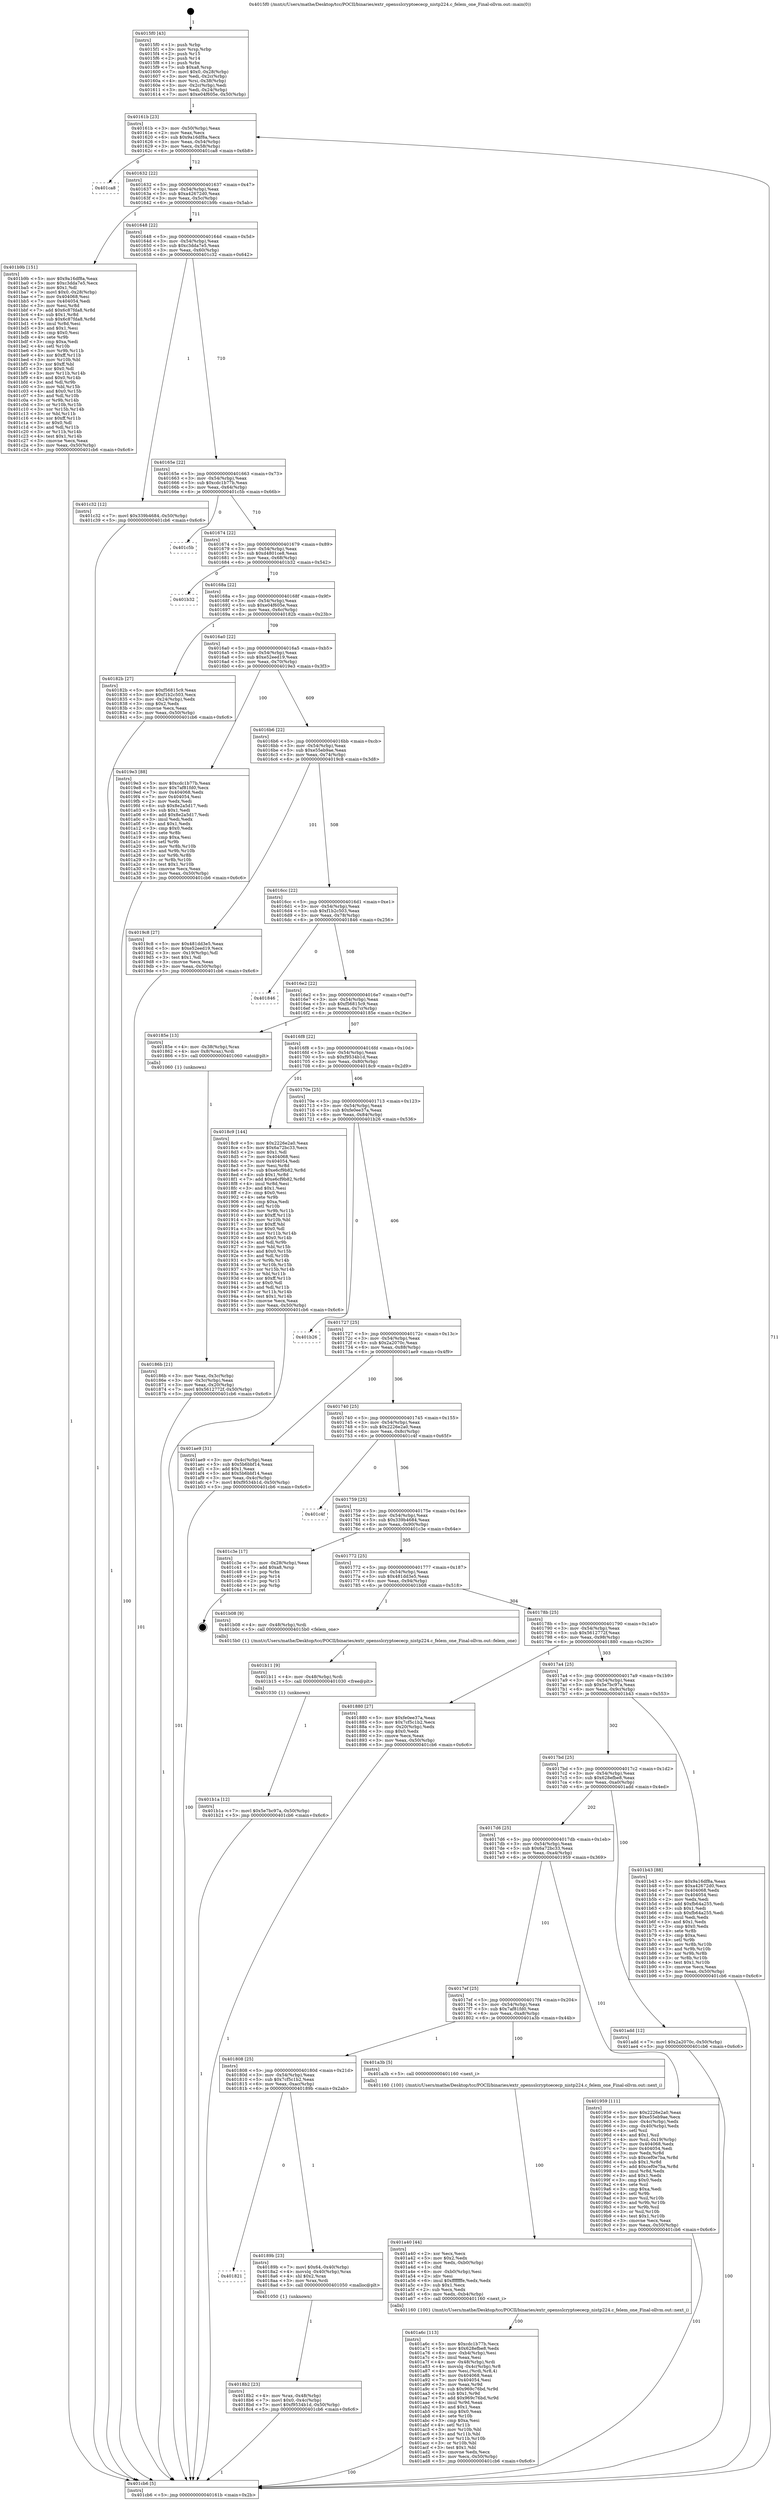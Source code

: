 digraph "0x4015f0" {
  label = "0x4015f0 (/mnt/c/Users/mathe/Desktop/tcc/POCII/binaries/extr_opensslcryptoececp_nistp224.c_felem_one_Final-ollvm.out::main(0))"
  labelloc = "t"
  node[shape=record]

  Entry [label="",width=0.3,height=0.3,shape=circle,fillcolor=black,style=filled]
  "0x40161b" [label="{
     0x40161b [23]\l
     | [instrs]\l
     &nbsp;&nbsp;0x40161b \<+3\>: mov -0x50(%rbp),%eax\l
     &nbsp;&nbsp;0x40161e \<+2\>: mov %eax,%ecx\l
     &nbsp;&nbsp;0x401620 \<+6\>: sub $0x9a16df8a,%ecx\l
     &nbsp;&nbsp;0x401626 \<+3\>: mov %eax,-0x54(%rbp)\l
     &nbsp;&nbsp;0x401629 \<+3\>: mov %ecx,-0x58(%rbp)\l
     &nbsp;&nbsp;0x40162c \<+6\>: je 0000000000401ca8 \<main+0x6b8\>\l
  }"]
  "0x401ca8" [label="{
     0x401ca8\l
  }", style=dashed]
  "0x401632" [label="{
     0x401632 [22]\l
     | [instrs]\l
     &nbsp;&nbsp;0x401632 \<+5\>: jmp 0000000000401637 \<main+0x47\>\l
     &nbsp;&nbsp;0x401637 \<+3\>: mov -0x54(%rbp),%eax\l
     &nbsp;&nbsp;0x40163a \<+5\>: sub $0xa42672d0,%eax\l
     &nbsp;&nbsp;0x40163f \<+3\>: mov %eax,-0x5c(%rbp)\l
     &nbsp;&nbsp;0x401642 \<+6\>: je 0000000000401b9b \<main+0x5ab\>\l
  }"]
  Exit [label="",width=0.3,height=0.3,shape=circle,fillcolor=black,style=filled,peripheries=2]
  "0x401b9b" [label="{
     0x401b9b [151]\l
     | [instrs]\l
     &nbsp;&nbsp;0x401b9b \<+5\>: mov $0x9a16df8a,%eax\l
     &nbsp;&nbsp;0x401ba0 \<+5\>: mov $0xc3dda7e5,%ecx\l
     &nbsp;&nbsp;0x401ba5 \<+2\>: mov $0x1,%dl\l
     &nbsp;&nbsp;0x401ba7 \<+7\>: movl $0x0,-0x28(%rbp)\l
     &nbsp;&nbsp;0x401bae \<+7\>: mov 0x404068,%esi\l
     &nbsp;&nbsp;0x401bb5 \<+7\>: mov 0x404054,%edi\l
     &nbsp;&nbsp;0x401bbc \<+3\>: mov %esi,%r8d\l
     &nbsp;&nbsp;0x401bbf \<+7\>: add $0x6c87fda8,%r8d\l
     &nbsp;&nbsp;0x401bc6 \<+4\>: sub $0x1,%r8d\l
     &nbsp;&nbsp;0x401bca \<+7\>: sub $0x6c87fda8,%r8d\l
     &nbsp;&nbsp;0x401bd1 \<+4\>: imul %r8d,%esi\l
     &nbsp;&nbsp;0x401bd5 \<+3\>: and $0x1,%esi\l
     &nbsp;&nbsp;0x401bd8 \<+3\>: cmp $0x0,%esi\l
     &nbsp;&nbsp;0x401bdb \<+4\>: sete %r9b\l
     &nbsp;&nbsp;0x401bdf \<+3\>: cmp $0xa,%edi\l
     &nbsp;&nbsp;0x401be2 \<+4\>: setl %r10b\l
     &nbsp;&nbsp;0x401be6 \<+3\>: mov %r9b,%r11b\l
     &nbsp;&nbsp;0x401be9 \<+4\>: xor $0xff,%r11b\l
     &nbsp;&nbsp;0x401bed \<+3\>: mov %r10b,%bl\l
     &nbsp;&nbsp;0x401bf0 \<+3\>: xor $0xff,%bl\l
     &nbsp;&nbsp;0x401bf3 \<+3\>: xor $0x0,%dl\l
     &nbsp;&nbsp;0x401bf6 \<+3\>: mov %r11b,%r14b\l
     &nbsp;&nbsp;0x401bf9 \<+4\>: and $0x0,%r14b\l
     &nbsp;&nbsp;0x401bfd \<+3\>: and %dl,%r9b\l
     &nbsp;&nbsp;0x401c00 \<+3\>: mov %bl,%r15b\l
     &nbsp;&nbsp;0x401c03 \<+4\>: and $0x0,%r15b\l
     &nbsp;&nbsp;0x401c07 \<+3\>: and %dl,%r10b\l
     &nbsp;&nbsp;0x401c0a \<+3\>: or %r9b,%r14b\l
     &nbsp;&nbsp;0x401c0d \<+3\>: or %r10b,%r15b\l
     &nbsp;&nbsp;0x401c10 \<+3\>: xor %r15b,%r14b\l
     &nbsp;&nbsp;0x401c13 \<+3\>: or %bl,%r11b\l
     &nbsp;&nbsp;0x401c16 \<+4\>: xor $0xff,%r11b\l
     &nbsp;&nbsp;0x401c1a \<+3\>: or $0x0,%dl\l
     &nbsp;&nbsp;0x401c1d \<+3\>: and %dl,%r11b\l
     &nbsp;&nbsp;0x401c20 \<+3\>: or %r11b,%r14b\l
     &nbsp;&nbsp;0x401c23 \<+4\>: test $0x1,%r14b\l
     &nbsp;&nbsp;0x401c27 \<+3\>: cmovne %ecx,%eax\l
     &nbsp;&nbsp;0x401c2a \<+3\>: mov %eax,-0x50(%rbp)\l
     &nbsp;&nbsp;0x401c2d \<+5\>: jmp 0000000000401cb6 \<main+0x6c6\>\l
  }"]
  "0x401648" [label="{
     0x401648 [22]\l
     | [instrs]\l
     &nbsp;&nbsp;0x401648 \<+5\>: jmp 000000000040164d \<main+0x5d\>\l
     &nbsp;&nbsp;0x40164d \<+3\>: mov -0x54(%rbp),%eax\l
     &nbsp;&nbsp;0x401650 \<+5\>: sub $0xc3dda7e5,%eax\l
     &nbsp;&nbsp;0x401655 \<+3\>: mov %eax,-0x60(%rbp)\l
     &nbsp;&nbsp;0x401658 \<+6\>: je 0000000000401c32 \<main+0x642\>\l
  }"]
  "0x401b1a" [label="{
     0x401b1a [12]\l
     | [instrs]\l
     &nbsp;&nbsp;0x401b1a \<+7\>: movl $0x5e7bc97a,-0x50(%rbp)\l
     &nbsp;&nbsp;0x401b21 \<+5\>: jmp 0000000000401cb6 \<main+0x6c6\>\l
  }"]
  "0x401c32" [label="{
     0x401c32 [12]\l
     | [instrs]\l
     &nbsp;&nbsp;0x401c32 \<+7\>: movl $0x339b4684,-0x50(%rbp)\l
     &nbsp;&nbsp;0x401c39 \<+5\>: jmp 0000000000401cb6 \<main+0x6c6\>\l
  }"]
  "0x40165e" [label="{
     0x40165e [22]\l
     | [instrs]\l
     &nbsp;&nbsp;0x40165e \<+5\>: jmp 0000000000401663 \<main+0x73\>\l
     &nbsp;&nbsp;0x401663 \<+3\>: mov -0x54(%rbp),%eax\l
     &nbsp;&nbsp;0x401666 \<+5\>: sub $0xcdc1b77b,%eax\l
     &nbsp;&nbsp;0x40166b \<+3\>: mov %eax,-0x64(%rbp)\l
     &nbsp;&nbsp;0x40166e \<+6\>: je 0000000000401c5b \<main+0x66b\>\l
  }"]
  "0x401b11" [label="{
     0x401b11 [9]\l
     | [instrs]\l
     &nbsp;&nbsp;0x401b11 \<+4\>: mov -0x48(%rbp),%rdi\l
     &nbsp;&nbsp;0x401b15 \<+5\>: call 0000000000401030 \<free@plt\>\l
     | [calls]\l
     &nbsp;&nbsp;0x401030 \{1\} (unknown)\l
  }"]
  "0x401c5b" [label="{
     0x401c5b\l
  }", style=dashed]
  "0x401674" [label="{
     0x401674 [22]\l
     | [instrs]\l
     &nbsp;&nbsp;0x401674 \<+5\>: jmp 0000000000401679 \<main+0x89\>\l
     &nbsp;&nbsp;0x401679 \<+3\>: mov -0x54(%rbp),%eax\l
     &nbsp;&nbsp;0x40167c \<+5\>: sub $0xd4801ce8,%eax\l
     &nbsp;&nbsp;0x401681 \<+3\>: mov %eax,-0x68(%rbp)\l
     &nbsp;&nbsp;0x401684 \<+6\>: je 0000000000401b32 \<main+0x542\>\l
  }"]
  "0x401a6c" [label="{
     0x401a6c [113]\l
     | [instrs]\l
     &nbsp;&nbsp;0x401a6c \<+5\>: mov $0xcdc1b77b,%ecx\l
     &nbsp;&nbsp;0x401a71 \<+5\>: mov $0x628efbe8,%edx\l
     &nbsp;&nbsp;0x401a76 \<+6\>: mov -0xb4(%rbp),%esi\l
     &nbsp;&nbsp;0x401a7c \<+3\>: imul %eax,%esi\l
     &nbsp;&nbsp;0x401a7f \<+4\>: mov -0x48(%rbp),%rdi\l
     &nbsp;&nbsp;0x401a83 \<+4\>: movslq -0x4c(%rbp),%r8\l
     &nbsp;&nbsp;0x401a87 \<+4\>: mov %esi,(%rdi,%r8,4)\l
     &nbsp;&nbsp;0x401a8b \<+7\>: mov 0x404068,%eax\l
     &nbsp;&nbsp;0x401a92 \<+7\>: mov 0x404054,%esi\l
     &nbsp;&nbsp;0x401a99 \<+3\>: mov %eax,%r9d\l
     &nbsp;&nbsp;0x401a9c \<+7\>: sub $0x969c76bd,%r9d\l
     &nbsp;&nbsp;0x401aa3 \<+4\>: sub $0x1,%r9d\l
     &nbsp;&nbsp;0x401aa7 \<+7\>: add $0x969c76bd,%r9d\l
     &nbsp;&nbsp;0x401aae \<+4\>: imul %r9d,%eax\l
     &nbsp;&nbsp;0x401ab2 \<+3\>: and $0x1,%eax\l
     &nbsp;&nbsp;0x401ab5 \<+3\>: cmp $0x0,%eax\l
     &nbsp;&nbsp;0x401ab8 \<+4\>: sete %r10b\l
     &nbsp;&nbsp;0x401abc \<+3\>: cmp $0xa,%esi\l
     &nbsp;&nbsp;0x401abf \<+4\>: setl %r11b\l
     &nbsp;&nbsp;0x401ac3 \<+3\>: mov %r10b,%bl\l
     &nbsp;&nbsp;0x401ac6 \<+3\>: and %r11b,%bl\l
     &nbsp;&nbsp;0x401ac9 \<+3\>: xor %r11b,%r10b\l
     &nbsp;&nbsp;0x401acc \<+3\>: or %r10b,%bl\l
     &nbsp;&nbsp;0x401acf \<+3\>: test $0x1,%bl\l
     &nbsp;&nbsp;0x401ad2 \<+3\>: cmovne %edx,%ecx\l
     &nbsp;&nbsp;0x401ad5 \<+3\>: mov %ecx,-0x50(%rbp)\l
     &nbsp;&nbsp;0x401ad8 \<+5\>: jmp 0000000000401cb6 \<main+0x6c6\>\l
  }"]
  "0x401b32" [label="{
     0x401b32\l
  }", style=dashed]
  "0x40168a" [label="{
     0x40168a [22]\l
     | [instrs]\l
     &nbsp;&nbsp;0x40168a \<+5\>: jmp 000000000040168f \<main+0x9f\>\l
     &nbsp;&nbsp;0x40168f \<+3\>: mov -0x54(%rbp),%eax\l
     &nbsp;&nbsp;0x401692 \<+5\>: sub $0xe04f605e,%eax\l
     &nbsp;&nbsp;0x401697 \<+3\>: mov %eax,-0x6c(%rbp)\l
     &nbsp;&nbsp;0x40169a \<+6\>: je 000000000040182b \<main+0x23b\>\l
  }"]
  "0x401a40" [label="{
     0x401a40 [44]\l
     | [instrs]\l
     &nbsp;&nbsp;0x401a40 \<+2\>: xor %ecx,%ecx\l
     &nbsp;&nbsp;0x401a42 \<+5\>: mov $0x2,%edx\l
     &nbsp;&nbsp;0x401a47 \<+6\>: mov %edx,-0xb0(%rbp)\l
     &nbsp;&nbsp;0x401a4d \<+1\>: cltd\l
     &nbsp;&nbsp;0x401a4e \<+6\>: mov -0xb0(%rbp),%esi\l
     &nbsp;&nbsp;0x401a54 \<+2\>: idiv %esi\l
     &nbsp;&nbsp;0x401a56 \<+6\>: imul $0xfffffffe,%edx,%edx\l
     &nbsp;&nbsp;0x401a5c \<+3\>: sub $0x1,%ecx\l
     &nbsp;&nbsp;0x401a5f \<+2\>: sub %ecx,%edx\l
     &nbsp;&nbsp;0x401a61 \<+6\>: mov %edx,-0xb4(%rbp)\l
     &nbsp;&nbsp;0x401a67 \<+5\>: call 0000000000401160 \<next_i\>\l
     | [calls]\l
     &nbsp;&nbsp;0x401160 \{100\} (/mnt/c/Users/mathe/Desktop/tcc/POCII/binaries/extr_opensslcryptoececp_nistp224.c_felem_one_Final-ollvm.out::next_i)\l
  }"]
  "0x40182b" [label="{
     0x40182b [27]\l
     | [instrs]\l
     &nbsp;&nbsp;0x40182b \<+5\>: mov $0xf56815c9,%eax\l
     &nbsp;&nbsp;0x401830 \<+5\>: mov $0xf1b2c503,%ecx\l
     &nbsp;&nbsp;0x401835 \<+3\>: mov -0x24(%rbp),%edx\l
     &nbsp;&nbsp;0x401838 \<+3\>: cmp $0x2,%edx\l
     &nbsp;&nbsp;0x40183b \<+3\>: cmovne %ecx,%eax\l
     &nbsp;&nbsp;0x40183e \<+3\>: mov %eax,-0x50(%rbp)\l
     &nbsp;&nbsp;0x401841 \<+5\>: jmp 0000000000401cb6 \<main+0x6c6\>\l
  }"]
  "0x4016a0" [label="{
     0x4016a0 [22]\l
     | [instrs]\l
     &nbsp;&nbsp;0x4016a0 \<+5\>: jmp 00000000004016a5 \<main+0xb5\>\l
     &nbsp;&nbsp;0x4016a5 \<+3\>: mov -0x54(%rbp),%eax\l
     &nbsp;&nbsp;0x4016a8 \<+5\>: sub $0xe52eed19,%eax\l
     &nbsp;&nbsp;0x4016ad \<+3\>: mov %eax,-0x70(%rbp)\l
     &nbsp;&nbsp;0x4016b0 \<+6\>: je 00000000004019e3 \<main+0x3f3\>\l
  }"]
  "0x401cb6" [label="{
     0x401cb6 [5]\l
     | [instrs]\l
     &nbsp;&nbsp;0x401cb6 \<+5\>: jmp 000000000040161b \<main+0x2b\>\l
  }"]
  "0x4015f0" [label="{
     0x4015f0 [43]\l
     | [instrs]\l
     &nbsp;&nbsp;0x4015f0 \<+1\>: push %rbp\l
     &nbsp;&nbsp;0x4015f1 \<+3\>: mov %rsp,%rbp\l
     &nbsp;&nbsp;0x4015f4 \<+2\>: push %r15\l
     &nbsp;&nbsp;0x4015f6 \<+2\>: push %r14\l
     &nbsp;&nbsp;0x4015f8 \<+1\>: push %rbx\l
     &nbsp;&nbsp;0x4015f9 \<+7\>: sub $0xa8,%rsp\l
     &nbsp;&nbsp;0x401600 \<+7\>: movl $0x0,-0x28(%rbp)\l
     &nbsp;&nbsp;0x401607 \<+3\>: mov %edi,-0x2c(%rbp)\l
     &nbsp;&nbsp;0x40160a \<+4\>: mov %rsi,-0x38(%rbp)\l
     &nbsp;&nbsp;0x40160e \<+3\>: mov -0x2c(%rbp),%edi\l
     &nbsp;&nbsp;0x401611 \<+3\>: mov %edi,-0x24(%rbp)\l
     &nbsp;&nbsp;0x401614 \<+7\>: movl $0xe04f605e,-0x50(%rbp)\l
  }"]
  "0x4018b2" [label="{
     0x4018b2 [23]\l
     | [instrs]\l
     &nbsp;&nbsp;0x4018b2 \<+4\>: mov %rax,-0x48(%rbp)\l
     &nbsp;&nbsp;0x4018b6 \<+7\>: movl $0x0,-0x4c(%rbp)\l
     &nbsp;&nbsp;0x4018bd \<+7\>: movl $0xf9534b1d,-0x50(%rbp)\l
     &nbsp;&nbsp;0x4018c4 \<+5\>: jmp 0000000000401cb6 \<main+0x6c6\>\l
  }"]
  "0x4019e3" [label="{
     0x4019e3 [88]\l
     | [instrs]\l
     &nbsp;&nbsp;0x4019e3 \<+5\>: mov $0xcdc1b77b,%eax\l
     &nbsp;&nbsp;0x4019e8 \<+5\>: mov $0x7af81fd0,%ecx\l
     &nbsp;&nbsp;0x4019ed \<+7\>: mov 0x404068,%edx\l
     &nbsp;&nbsp;0x4019f4 \<+7\>: mov 0x404054,%esi\l
     &nbsp;&nbsp;0x4019fb \<+2\>: mov %edx,%edi\l
     &nbsp;&nbsp;0x4019fd \<+6\>: sub $0x8e2a5d17,%edi\l
     &nbsp;&nbsp;0x401a03 \<+3\>: sub $0x1,%edi\l
     &nbsp;&nbsp;0x401a06 \<+6\>: add $0x8e2a5d17,%edi\l
     &nbsp;&nbsp;0x401a0c \<+3\>: imul %edi,%edx\l
     &nbsp;&nbsp;0x401a0f \<+3\>: and $0x1,%edx\l
     &nbsp;&nbsp;0x401a12 \<+3\>: cmp $0x0,%edx\l
     &nbsp;&nbsp;0x401a15 \<+4\>: sete %r8b\l
     &nbsp;&nbsp;0x401a19 \<+3\>: cmp $0xa,%esi\l
     &nbsp;&nbsp;0x401a1c \<+4\>: setl %r9b\l
     &nbsp;&nbsp;0x401a20 \<+3\>: mov %r8b,%r10b\l
     &nbsp;&nbsp;0x401a23 \<+3\>: and %r9b,%r10b\l
     &nbsp;&nbsp;0x401a26 \<+3\>: xor %r9b,%r8b\l
     &nbsp;&nbsp;0x401a29 \<+3\>: or %r8b,%r10b\l
     &nbsp;&nbsp;0x401a2c \<+4\>: test $0x1,%r10b\l
     &nbsp;&nbsp;0x401a30 \<+3\>: cmovne %ecx,%eax\l
     &nbsp;&nbsp;0x401a33 \<+3\>: mov %eax,-0x50(%rbp)\l
     &nbsp;&nbsp;0x401a36 \<+5\>: jmp 0000000000401cb6 \<main+0x6c6\>\l
  }"]
  "0x4016b6" [label="{
     0x4016b6 [22]\l
     | [instrs]\l
     &nbsp;&nbsp;0x4016b6 \<+5\>: jmp 00000000004016bb \<main+0xcb\>\l
     &nbsp;&nbsp;0x4016bb \<+3\>: mov -0x54(%rbp),%eax\l
     &nbsp;&nbsp;0x4016be \<+5\>: sub $0xe55eb9ae,%eax\l
     &nbsp;&nbsp;0x4016c3 \<+3\>: mov %eax,-0x74(%rbp)\l
     &nbsp;&nbsp;0x4016c6 \<+6\>: je 00000000004019c8 \<main+0x3d8\>\l
  }"]
  "0x401821" [label="{
     0x401821\l
  }", style=dashed]
  "0x4019c8" [label="{
     0x4019c8 [27]\l
     | [instrs]\l
     &nbsp;&nbsp;0x4019c8 \<+5\>: mov $0x481dd3e5,%eax\l
     &nbsp;&nbsp;0x4019cd \<+5\>: mov $0xe52eed19,%ecx\l
     &nbsp;&nbsp;0x4019d2 \<+3\>: mov -0x19(%rbp),%dl\l
     &nbsp;&nbsp;0x4019d5 \<+3\>: test $0x1,%dl\l
     &nbsp;&nbsp;0x4019d8 \<+3\>: cmovne %ecx,%eax\l
     &nbsp;&nbsp;0x4019db \<+3\>: mov %eax,-0x50(%rbp)\l
     &nbsp;&nbsp;0x4019de \<+5\>: jmp 0000000000401cb6 \<main+0x6c6\>\l
  }"]
  "0x4016cc" [label="{
     0x4016cc [22]\l
     | [instrs]\l
     &nbsp;&nbsp;0x4016cc \<+5\>: jmp 00000000004016d1 \<main+0xe1\>\l
     &nbsp;&nbsp;0x4016d1 \<+3\>: mov -0x54(%rbp),%eax\l
     &nbsp;&nbsp;0x4016d4 \<+5\>: sub $0xf1b2c503,%eax\l
     &nbsp;&nbsp;0x4016d9 \<+3\>: mov %eax,-0x78(%rbp)\l
     &nbsp;&nbsp;0x4016dc \<+6\>: je 0000000000401846 \<main+0x256\>\l
  }"]
  "0x40189b" [label="{
     0x40189b [23]\l
     | [instrs]\l
     &nbsp;&nbsp;0x40189b \<+7\>: movl $0x64,-0x40(%rbp)\l
     &nbsp;&nbsp;0x4018a2 \<+4\>: movslq -0x40(%rbp),%rax\l
     &nbsp;&nbsp;0x4018a6 \<+4\>: shl $0x2,%rax\l
     &nbsp;&nbsp;0x4018aa \<+3\>: mov %rax,%rdi\l
     &nbsp;&nbsp;0x4018ad \<+5\>: call 0000000000401050 \<malloc@plt\>\l
     | [calls]\l
     &nbsp;&nbsp;0x401050 \{1\} (unknown)\l
  }"]
  "0x401846" [label="{
     0x401846\l
  }", style=dashed]
  "0x4016e2" [label="{
     0x4016e2 [22]\l
     | [instrs]\l
     &nbsp;&nbsp;0x4016e2 \<+5\>: jmp 00000000004016e7 \<main+0xf7\>\l
     &nbsp;&nbsp;0x4016e7 \<+3\>: mov -0x54(%rbp),%eax\l
     &nbsp;&nbsp;0x4016ea \<+5\>: sub $0xf56815c9,%eax\l
     &nbsp;&nbsp;0x4016ef \<+3\>: mov %eax,-0x7c(%rbp)\l
     &nbsp;&nbsp;0x4016f2 \<+6\>: je 000000000040185e \<main+0x26e\>\l
  }"]
  "0x401808" [label="{
     0x401808 [25]\l
     | [instrs]\l
     &nbsp;&nbsp;0x401808 \<+5\>: jmp 000000000040180d \<main+0x21d\>\l
     &nbsp;&nbsp;0x40180d \<+3\>: mov -0x54(%rbp),%eax\l
     &nbsp;&nbsp;0x401810 \<+5\>: sub $0x7cf5c1b2,%eax\l
     &nbsp;&nbsp;0x401815 \<+6\>: mov %eax,-0xac(%rbp)\l
     &nbsp;&nbsp;0x40181b \<+6\>: je 000000000040189b \<main+0x2ab\>\l
  }"]
  "0x40185e" [label="{
     0x40185e [13]\l
     | [instrs]\l
     &nbsp;&nbsp;0x40185e \<+4\>: mov -0x38(%rbp),%rax\l
     &nbsp;&nbsp;0x401862 \<+4\>: mov 0x8(%rax),%rdi\l
     &nbsp;&nbsp;0x401866 \<+5\>: call 0000000000401060 \<atoi@plt\>\l
     | [calls]\l
     &nbsp;&nbsp;0x401060 \{1\} (unknown)\l
  }"]
  "0x4016f8" [label="{
     0x4016f8 [22]\l
     | [instrs]\l
     &nbsp;&nbsp;0x4016f8 \<+5\>: jmp 00000000004016fd \<main+0x10d\>\l
     &nbsp;&nbsp;0x4016fd \<+3\>: mov -0x54(%rbp),%eax\l
     &nbsp;&nbsp;0x401700 \<+5\>: sub $0xf9534b1d,%eax\l
     &nbsp;&nbsp;0x401705 \<+3\>: mov %eax,-0x80(%rbp)\l
     &nbsp;&nbsp;0x401708 \<+6\>: je 00000000004018c9 \<main+0x2d9\>\l
  }"]
  "0x40186b" [label="{
     0x40186b [21]\l
     | [instrs]\l
     &nbsp;&nbsp;0x40186b \<+3\>: mov %eax,-0x3c(%rbp)\l
     &nbsp;&nbsp;0x40186e \<+3\>: mov -0x3c(%rbp),%eax\l
     &nbsp;&nbsp;0x401871 \<+3\>: mov %eax,-0x20(%rbp)\l
     &nbsp;&nbsp;0x401874 \<+7\>: movl $0x5612772f,-0x50(%rbp)\l
     &nbsp;&nbsp;0x40187b \<+5\>: jmp 0000000000401cb6 \<main+0x6c6\>\l
  }"]
  "0x401a3b" [label="{
     0x401a3b [5]\l
     | [instrs]\l
     &nbsp;&nbsp;0x401a3b \<+5\>: call 0000000000401160 \<next_i\>\l
     | [calls]\l
     &nbsp;&nbsp;0x401160 \{100\} (/mnt/c/Users/mathe/Desktop/tcc/POCII/binaries/extr_opensslcryptoececp_nistp224.c_felem_one_Final-ollvm.out::next_i)\l
  }"]
  "0x4018c9" [label="{
     0x4018c9 [144]\l
     | [instrs]\l
     &nbsp;&nbsp;0x4018c9 \<+5\>: mov $0x2226e2a0,%eax\l
     &nbsp;&nbsp;0x4018ce \<+5\>: mov $0x6a72bc33,%ecx\l
     &nbsp;&nbsp;0x4018d3 \<+2\>: mov $0x1,%dl\l
     &nbsp;&nbsp;0x4018d5 \<+7\>: mov 0x404068,%esi\l
     &nbsp;&nbsp;0x4018dc \<+7\>: mov 0x404054,%edi\l
     &nbsp;&nbsp;0x4018e3 \<+3\>: mov %esi,%r8d\l
     &nbsp;&nbsp;0x4018e6 \<+7\>: sub $0xe6cf9b82,%r8d\l
     &nbsp;&nbsp;0x4018ed \<+4\>: sub $0x1,%r8d\l
     &nbsp;&nbsp;0x4018f1 \<+7\>: add $0xe6cf9b82,%r8d\l
     &nbsp;&nbsp;0x4018f8 \<+4\>: imul %r8d,%esi\l
     &nbsp;&nbsp;0x4018fc \<+3\>: and $0x1,%esi\l
     &nbsp;&nbsp;0x4018ff \<+3\>: cmp $0x0,%esi\l
     &nbsp;&nbsp;0x401902 \<+4\>: sete %r9b\l
     &nbsp;&nbsp;0x401906 \<+3\>: cmp $0xa,%edi\l
     &nbsp;&nbsp;0x401909 \<+4\>: setl %r10b\l
     &nbsp;&nbsp;0x40190d \<+3\>: mov %r9b,%r11b\l
     &nbsp;&nbsp;0x401910 \<+4\>: xor $0xff,%r11b\l
     &nbsp;&nbsp;0x401914 \<+3\>: mov %r10b,%bl\l
     &nbsp;&nbsp;0x401917 \<+3\>: xor $0xff,%bl\l
     &nbsp;&nbsp;0x40191a \<+3\>: xor $0x0,%dl\l
     &nbsp;&nbsp;0x40191d \<+3\>: mov %r11b,%r14b\l
     &nbsp;&nbsp;0x401920 \<+4\>: and $0x0,%r14b\l
     &nbsp;&nbsp;0x401924 \<+3\>: and %dl,%r9b\l
     &nbsp;&nbsp;0x401927 \<+3\>: mov %bl,%r15b\l
     &nbsp;&nbsp;0x40192a \<+4\>: and $0x0,%r15b\l
     &nbsp;&nbsp;0x40192e \<+3\>: and %dl,%r10b\l
     &nbsp;&nbsp;0x401931 \<+3\>: or %r9b,%r14b\l
     &nbsp;&nbsp;0x401934 \<+3\>: or %r10b,%r15b\l
     &nbsp;&nbsp;0x401937 \<+3\>: xor %r15b,%r14b\l
     &nbsp;&nbsp;0x40193a \<+3\>: or %bl,%r11b\l
     &nbsp;&nbsp;0x40193d \<+4\>: xor $0xff,%r11b\l
     &nbsp;&nbsp;0x401941 \<+3\>: or $0x0,%dl\l
     &nbsp;&nbsp;0x401944 \<+3\>: and %dl,%r11b\l
     &nbsp;&nbsp;0x401947 \<+3\>: or %r11b,%r14b\l
     &nbsp;&nbsp;0x40194a \<+4\>: test $0x1,%r14b\l
     &nbsp;&nbsp;0x40194e \<+3\>: cmovne %ecx,%eax\l
     &nbsp;&nbsp;0x401951 \<+3\>: mov %eax,-0x50(%rbp)\l
     &nbsp;&nbsp;0x401954 \<+5\>: jmp 0000000000401cb6 \<main+0x6c6\>\l
  }"]
  "0x40170e" [label="{
     0x40170e [25]\l
     | [instrs]\l
     &nbsp;&nbsp;0x40170e \<+5\>: jmp 0000000000401713 \<main+0x123\>\l
     &nbsp;&nbsp;0x401713 \<+3\>: mov -0x54(%rbp),%eax\l
     &nbsp;&nbsp;0x401716 \<+5\>: sub $0xfe0ee37a,%eax\l
     &nbsp;&nbsp;0x40171b \<+6\>: mov %eax,-0x84(%rbp)\l
     &nbsp;&nbsp;0x401721 \<+6\>: je 0000000000401b26 \<main+0x536\>\l
  }"]
  "0x4017ef" [label="{
     0x4017ef [25]\l
     | [instrs]\l
     &nbsp;&nbsp;0x4017ef \<+5\>: jmp 00000000004017f4 \<main+0x204\>\l
     &nbsp;&nbsp;0x4017f4 \<+3\>: mov -0x54(%rbp),%eax\l
     &nbsp;&nbsp;0x4017f7 \<+5\>: sub $0x7af81fd0,%eax\l
     &nbsp;&nbsp;0x4017fc \<+6\>: mov %eax,-0xa8(%rbp)\l
     &nbsp;&nbsp;0x401802 \<+6\>: je 0000000000401a3b \<main+0x44b\>\l
  }"]
  "0x401b26" [label="{
     0x401b26\l
  }", style=dashed]
  "0x401727" [label="{
     0x401727 [25]\l
     | [instrs]\l
     &nbsp;&nbsp;0x401727 \<+5\>: jmp 000000000040172c \<main+0x13c\>\l
     &nbsp;&nbsp;0x40172c \<+3\>: mov -0x54(%rbp),%eax\l
     &nbsp;&nbsp;0x40172f \<+5\>: sub $0x2a2070c,%eax\l
     &nbsp;&nbsp;0x401734 \<+6\>: mov %eax,-0x88(%rbp)\l
     &nbsp;&nbsp;0x40173a \<+6\>: je 0000000000401ae9 \<main+0x4f9\>\l
  }"]
  "0x401959" [label="{
     0x401959 [111]\l
     | [instrs]\l
     &nbsp;&nbsp;0x401959 \<+5\>: mov $0x2226e2a0,%eax\l
     &nbsp;&nbsp;0x40195e \<+5\>: mov $0xe55eb9ae,%ecx\l
     &nbsp;&nbsp;0x401963 \<+3\>: mov -0x4c(%rbp),%edx\l
     &nbsp;&nbsp;0x401966 \<+3\>: cmp -0x40(%rbp),%edx\l
     &nbsp;&nbsp;0x401969 \<+4\>: setl %sil\l
     &nbsp;&nbsp;0x40196d \<+4\>: and $0x1,%sil\l
     &nbsp;&nbsp;0x401971 \<+4\>: mov %sil,-0x19(%rbp)\l
     &nbsp;&nbsp;0x401975 \<+7\>: mov 0x404068,%edx\l
     &nbsp;&nbsp;0x40197c \<+7\>: mov 0x404054,%edi\l
     &nbsp;&nbsp;0x401983 \<+3\>: mov %edx,%r8d\l
     &nbsp;&nbsp;0x401986 \<+7\>: sub $0xcef0e7ba,%r8d\l
     &nbsp;&nbsp;0x40198d \<+4\>: sub $0x1,%r8d\l
     &nbsp;&nbsp;0x401991 \<+7\>: add $0xcef0e7ba,%r8d\l
     &nbsp;&nbsp;0x401998 \<+4\>: imul %r8d,%edx\l
     &nbsp;&nbsp;0x40199c \<+3\>: and $0x1,%edx\l
     &nbsp;&nbsp;0x40199f \<+3\>: cmp $0x0,%edx\l
     &nbsp;&nbsp;0x4019a2 \<+4\>: sete %sil\l
     &nbsp;&nbsp;0x4019a6 \<+3\>: cmp $0xa,%edi\l
     &nbsp;&nbsp;0x4019a9 \<+4\>: setl %r9b\l
     &nbsp;&nbsp;0x4019ad \<+3\>: mov %sil,%r10b\l
     &nbsp;&nbsp;0x4019b0 \<+3\>: and %r9b,%r10b\l
     &nbsp;&nbsp;0x4019b3 \<+3\>: xor %r9b,%sil\l
     &nbsp;&nbsp;0x4019b6 \<+3\>: or %sil,%r10b\l
     &nbsp;&nbsp;0x4019b9 \<+4\>: test $0x1,%r10b\l
     &nbsp;&nbsp;0x4019bd \<+3\>: cmovne %ecx,%eax\l
     &nbsp;&nbsp;0x4019c0 \<+3\>: mov %eax,-0x50(%rbp)\l
     &nbsp;&nbsp;0x4019c3 \<+5\>: jmp 0000000000401cb6 \<main+0x6c6\>\l
  }"]
  "0x401ae9" [label="{
     0x401ae9 [31]\l
     | [instrs]\l
     &nbsp;&nbsp;0x401ae9 \<+3\>: mov -0x4c(%rbp),%eax\l
     &nbsp;&nbsp;0x401aec \<+5\>: sub $0x5b6bbf14,%eax\l
     &nbsp;&nbsp;0x401af1 \<+3\>: add $0x1,%eax\l
     &nbsp;&nbsp;0x401af4 \<+5\>: add $0x5b6bbf14,%eax\l
     &nbsp;&nbsp;0x401af9 \<+3\>: mov %eax,-0x4c(%rbp)\l
     &nbsp;&nbsp;0x401afc \<+7\>: movl $0xf9534b1d,-0x50(%rbp)\l
     &nbsp;&nbsp;0x401b03 \<+5\>: jmp 0000000000401cb6 \<main+0x6c6\>\l
  }"]
  "0x401740" [label="{
     0x401740 [25]\l
     | [instrs]\l
     &nbsp;&nbsp;0x401740 \<+5\>: jmp 0000000000401745 \<main+0x155\>\l
     &nbsp;&nbsp;0x401745 \<+3\>: mov -0x54(%rbp),%eax\l
     &nbsp;&nbsp;0x401748 \<+5\>: sub $0x2226e2a0,%eax\l
     &nbsp;&nbsp;0x40174d \<+6\>: mov %eax,-0x8c(%rbp)\l
     &nbsp;&nbsp;0x401753 \<+6\>: je 0000000000401c4f \<main+0x65f\>\l
  }"]
  "0x4017d6" [label="{
     0x4017d6 [25]\l
     | [instrs]\l
     &nbsp;&nbsp;0x4017d6 \<+5\>: jmp 00000000004017db \<main+0x1eb\>\l
     &nbsp;&nbsp;0x4017db \<+3\>: mov -0x54(%rbp),%eax\l
     &nbsp;&nbsp;0x4017de \<+5\>: sub $0x6a72bc33,%eax\l
     &nbsp;&nbsp;0x4017e3 \<+6\>: mov %eax,-0xa4(%rbp)\l
     &nbsp;&nbsp;0x4017e9 \<+6\>: je 0000000000401959 \<main+0x369\>\l
  }"]
  "0x401c4f" [label="{
     0x401c4f\l
  }", style=dashed]
  "0x401759" [label="{
     0x401759 [25]\l
     | [instrs]\l
     &nbsp;&nbsp;0x401759 \<+5\>: jmp 000000000040175e \<main+0x16e\>\l
     &nbsp;&nbsp;0x40175e \<+3\>: mov -0x54(%rbp),%eax\l
     &nbsp;&nbsp;0x401761 \<+5\>: sub $0x339b4684,%eax\l
     &nbsp;&nbsp;0x401766 \<+6\>: mov %eax,-0x90(%rbp)\l
     &nbsp;&nbsp;0x40176c \<+6\>: je 0000000000401c3e \<main+0x64e\>\l
  }"]
  "0x401add" [label="{
     0x401add [12]\l
     | [instrs]\l
     &nbsp;&nbsp;0x401add \<+7\>: movl $0x2a2070c,-0x50(%rbp)\l
     &nbsp;&nbsp;0x401ae4 \<+5\>: jmp 0000000000401cb6 \<main+0x6c6\>\l
  }"]
  "0x401c3e" [label="{
     0x401c3e [17]\l
     | [instrs]\l
     &nbsp;&nbsp;0x401c3e \<+3\>: mov -0x28(%rbp),%eax\l
     &nbsp;&nbsp;0x401c41 \<+7\>: add $0xa8,%rsp\l
     &nbsp;&nbsp;0x401c48 \<+1\>: pop %rbx\l
     &nbsp;&nbsp;0x401c49 \<+2\>: pop %r14\l
     &nbsp;&nbsp;0x401c4b \<+2\>: pop %r15\l
     &nbsp;&nbsp;0x401c4d \<+1\>: pop %rbp\l
     &nbsp;&nbsp;0x401c4e \<+1\>: ret\l
  }"]
  "0x401772" [label="{
     0x401772 [25]\l
     | [instrs]\l
     &nbsp;&nbsp;0x401772 \<+5\>: jmp 0000000000401777 \<main+0x187\>\l
     &nbsp;&nbsp;0x401777 \<+3\>: mov -0x54(%rbp),%eax\l
     &nbsp;&nbsp;0x40177a \<+5\>: sub $0x481dd3e5,%eax\l
     &nbsp;&nbsp;0x40177f \<+6\>: mov %eax,-0x94(%rbp)\l
     &nbsp;&nbsp;0x401785 \<+6\>: je 0000000000401b08 \<main+0x518\>\l
  }"]
  "0x4017bd" [label="{
     0x4017bd [25]\l
     | [instrs]\l
     &nbsp;&nbsp;0x4017bd \<+5\>: jmp 00000000004017c2 \<main+0x1d2\>\l
     &nbsp;&nbsp;0x4017c2 \<+3\>: mov -0x54(%rbp),%eax\l
     &nbsp;&nbsp;0x4017c5 \<+5\>: sub $0x628efbe8,%eax\l
     &nbsp;&nbsp;0x4017ca \<+6\>: mov %eax,-0xa0(%rbp)\l
     &nbsp;&nbsp;0x4017d0 \<+6\>: je 0000000000401add \<main+0x4ed\>\l
  }"]
  "0x401b08" [label="{
     0x401b08 [9]\l
     | [instrs]\l
     &nbsp;&nbsp;0x401b08 \<+4\>: mov -0x48(%rbp),%rdi\l
     &nbsp;&nbsp;0x401b0c \<+5\>: call 00000000004015b0 \<felem_one\>\l
     | [calls]\l
     &nbsp;&nbsp;0x4015b0 \{1\} (/mnt/c/Users/mathe/Desktop/tcc/POCII/binaries/extr_opensslcryptoececp_nistp224.c_felem_one_Final-ollvm.out::felem_one)\l
  }"]
  "0x40178b" [label="{
     0x40178b [25]\l
     | [instrs]\l
     &nbsp;&nbsp;0x40178b \<+5\>: jmp 0000000000401790 \<main+0x1a0\>\l
     &nbsp;&nbsp;0x401790 \<+3\>: mov -0x54(%rbp),%eax\l
     &nbsp;&nbsp;0x401793 \<+5\>: sub $0x5612772f,%eax\l
     &nbsp;&nbsp;0x401798 \<+6\>: mov %eax,-0x98(%rbp)\l
     &nbsp;&nbsp;0x40179e \<+6\>: je 0000000000401880 \<main+0x290\>\l
  }"]
  "0x401b43" [label="{
     0x401b43 [88]\l
     | [instrs]\l
     &nbsp;&nbsp;0x401b43 \<+5\>: mov $0x9a16df8a,%eax\l
     &nbsp;&nbsp;0x401b48 \<+5\>: mov $0xa42672d0,%ecx\l
     &nbsp;&nbsp;0x401b4d \<+7\>: mov 0x404068,%edx\l
     &nbsp;&nbsp;0x401b54 \<+7\>: mov 0x404054,%esi\l
     &nbsp;&nbsp;0x401b5b \<+2\>: mov %edx,%edi\l
     &nbsp;&nbsp;0x401b5d \<+6\>: add $0xfb64a255,%edi\l
     &nbsp;&nbsp;0x401b63 \<+3\>: sub $0x1,%edi\l
     &nbsp;&nbsp;0x401b66 \<+6\>: sub $0xfb64a255,%edi\l
     &nbsp;&nbsp;0x401b6c \<+3\>: imul %edi,%edx\l
     &nbsp;&nbsp;0x401b6f \<+3\>: and $0x1,%edx\l
     &nbsp;&nbsp;0x401b72 \<+3\>: cmp $0x0,%edx\l
     &nbsp;&nbsp;0x401b75 \<+4\>: sete %r8b\l
     &nbsp;&nbsp;0x401b79 \<+3\>: cmp $0xa,%esi\l
     &nbsp;&nbsp;0x401b7c \<+4\>: setl %r9b\l
     &nbsp;&nbsp;0x401b80 \<+3\>: mov %r8b,%r10b\l
     &nbsp;&nbsp;0x401b83 \<+3\>: and %r9b,%r10b\l
     &nbsp;&nbsp;0x401b86 \<+3\>: xor %r9b,%r8b\l
     &nbsp;&nbsp;0x401b89 \<+3\>: or %r8b,%r10b\l
     &nbsp;&nbsp;0x401b8c \<+4\>: test $0x1,%r10b\l
     &nbsp;&nbsp;0x401b90 \<+3\>: cmovne %ecx,%eax\l
     &nbsp;&nbsp;0x401b93 \<+3\>: mov %eax,-0x50(%rbp)\l
     &nbsp;&nbsp;0x401b96 \<+5\>: jmp 0000000000401cb6 \<main+0x6c6\>\l
  }"]
  "0x401880" [label="{
     0x401880 [27]\l
     | [instrs]\l
     &nbsp;&nbsp;0x401880 \<+5\>: mov $0xfe0ee37a,%eax\l
     &nbsp;&nbsp;0x401885 \<+5\>: mov $0x7cf5c1b2,%ecx\l
     &nbsp;&nbsp;0x40188a \<+3\>: mov -0x20(%rbp),%edx\l
     &nbsp;&nbsp;0x40188d \<+3\>: cmp $0x0,%edx\l
     &nbsp;&nbsp;0x401890 \<+3\>: cmove %ecx,%eax\l
     &nbsp;&nbsp;0x401893 \<+3\>: mov %eax,-0x50(%rbp)\l
     &nbsp;&nbsp;0x401896 \<+5\>: jmp 0000000000401cb6 \<main+0x6c6\>\l
  }"]
  "0x4017a4" [label="{
     0x4017a4 [25]\l
     | [instrs]\l
     &nbsp;&nbsp;0x4017a4 \<+5\>: jmp 00000000004017a9 \<main+0x1b9\>\l
     &nbsp;&nbsp;0x4017a9 \<+3\>: mov -0x54(%rbp),%eax\l
     &nbsp;&nbsp;0x4017ac \<+5\>: sub $0x5e7bc97a,%eax\l
     &nbsp;&nbsp;0x4017b1 \<+6\>: mov %eax,-0x9c(%rbp)\l
     &nbsp;&nbsp;0x4017b7 \<+6\>: je 0000000000401b43 \<main+0x553\>\l
  }"]
  Entry -> "0x4015f0" [label=" 1"]
  "0x40161b" -> "0x401ca8" [label=" 0"]
  "0x40161b" -> "0x401632" [label=" 712"]
  "0x401c3e" -> Exit [label=" 1"]
  "0x401632" -> "0x401b9b" [label=" 1"]
  "0x401632" -> "0x401648" [label=" 711"]
  "0x401c32" -> "0x401cb6" [label=" 1"]
  "0x401648" -> "0x401c32" [label=" 1"]
  "0x401648" -> "0x40165e" [label=" 710"]
  "0x401b9b" -> "0x401cb6" [label=" 1"]
  "0x40165e" -> "0x401c5b" [label=" 0"]
  "0x40165e" -> "0x401674" [label=" 710"]
  "0x401b43" -> "0x401cb6" [label=" 1"]
  "0x401674" -> "0x401b32" [label=" 0"]
  "0x401674" -> "0x40168a" [label=" 710"]
  "0x401b1a" -> "0x401cb6" [label=" 1"]
  "0x40168a" -> "0x40182b" [label=" 1"]
  "0x40168a" -> "0x4016a0" [label=" 709"]
  "0x40182b" -> "0x401cb6" [label=" 1"]
  "0x4015f0" -> "0x40161b" [label=" 1"]
  "0x401cb6" -> "0x40161b" [label=" 711"]
  "0x401b11" -> "0x401b1a" [label=" 1"]
  "0x4016a0" -> "0x4019e3" [label=" 100"]
  "0x4016a0" -> "0x4016b6" [label=" 609"]
  "0x401b08" -> "0x401b11" [label=" 1"]
  "0x4016b6" -> "0x4019c8" [label=" 101"]
  "0x4016b6" -> "0x4016cc" [label=" 508"]
  "0x401ae9" -> "0x401cb6" [label=" 100"]
  "0x4016cc" -> "0x401846" [label=" 0"]
  "0x4016cc" -> "0x4016e2" [label=" 508"]
  "0x401add" -> "0x401cb6" [label=" 100"]
  "0x4016e2" -> "0x40185e" [label=" 1"]
  "0x4016e2" -> "0x4016f8" [label=" 507"]
  "0x40185e" -> "0x40186b" [label=" 1"]
  "0x40186b" -> "0x401cb6" [label=" 1"]
  "0x401a40" -> "0x401a6c" [label=" 100"]
  "0x4016f8" -> "0x4018c9" [label=" 101"]
  "0x4016f8" -> "0x40170e" [label=" 406"]
  "0x401a3b" -> "0x401a40" [label=" 100"]
  "0x40170e" -> "0x401b26" [label=" 0"]
  "0x40170e" -> "0x401727" [label=" 406"]
  "0x4019c8" -> "0x401cb6" [label=" 101"]
  "0x401727" -> "0x401ae9" [label=" 100"]
  "0x401727" -> "0x401740" [label=" 306"]
  "0x401959" -> "0x401cb6" [label=" 101"]
  "0x401740" -> "0x401c4f" [label=" 0"]
  "0x401740" -> "0x401759" [label=" 306"]
  "0x4018b2" -> "0x401cb6" [label=" 1"]
  "0x401759" -> "0x401c3e" [label=" 1"]
  "0x401759" -> "0x401772" [label=" 305"]
  "0x40189b" -> "0x4018b2" [label=" 1"]
  "0x401772" -> "0x401b08" [label=" 1"]
  "0x401772" -> "0x40178b" [label=" 304"]
  "0x401808" -> "0x40189b" [label=" 1"]
  "0x40178b" -> "0x401880" [label=" 1"]
  "0x40178b" -> "0x4017a4" [label=" 303"]
  "0x401880" -> "0x401cb6" [label=" 1"]
  "0x401a6c" -> "0x401cb6" [label=" 100"]
  "0x4017a4" -> "0x401b43" [label=" 1"]
  "0x4017a4" -> "0x4017bd" [label=" 302"]
  "0x401808" -> "0x401821" [label=" 0"]
  "0x4017bd" -> "0x401add" [label=" 100"]
  "0x4017bd" -> "0x4017d6" [label=" 202"]
  "0x4018c9" -> "0x401cb6" [label=" 101"]
  "0x4017d6" -> "0x401959" [label=" 101"]
  "0x4017d6" -> "0x4017ef" [label=" 101"]
  "0x4019e3" -> "0x401cb6" [label=" 100"]
  "0x4017ef" -> "0x401a3b" [label=" 100"]
  "0x4017ef" -> "0x401808" [label=" 1"]
}
